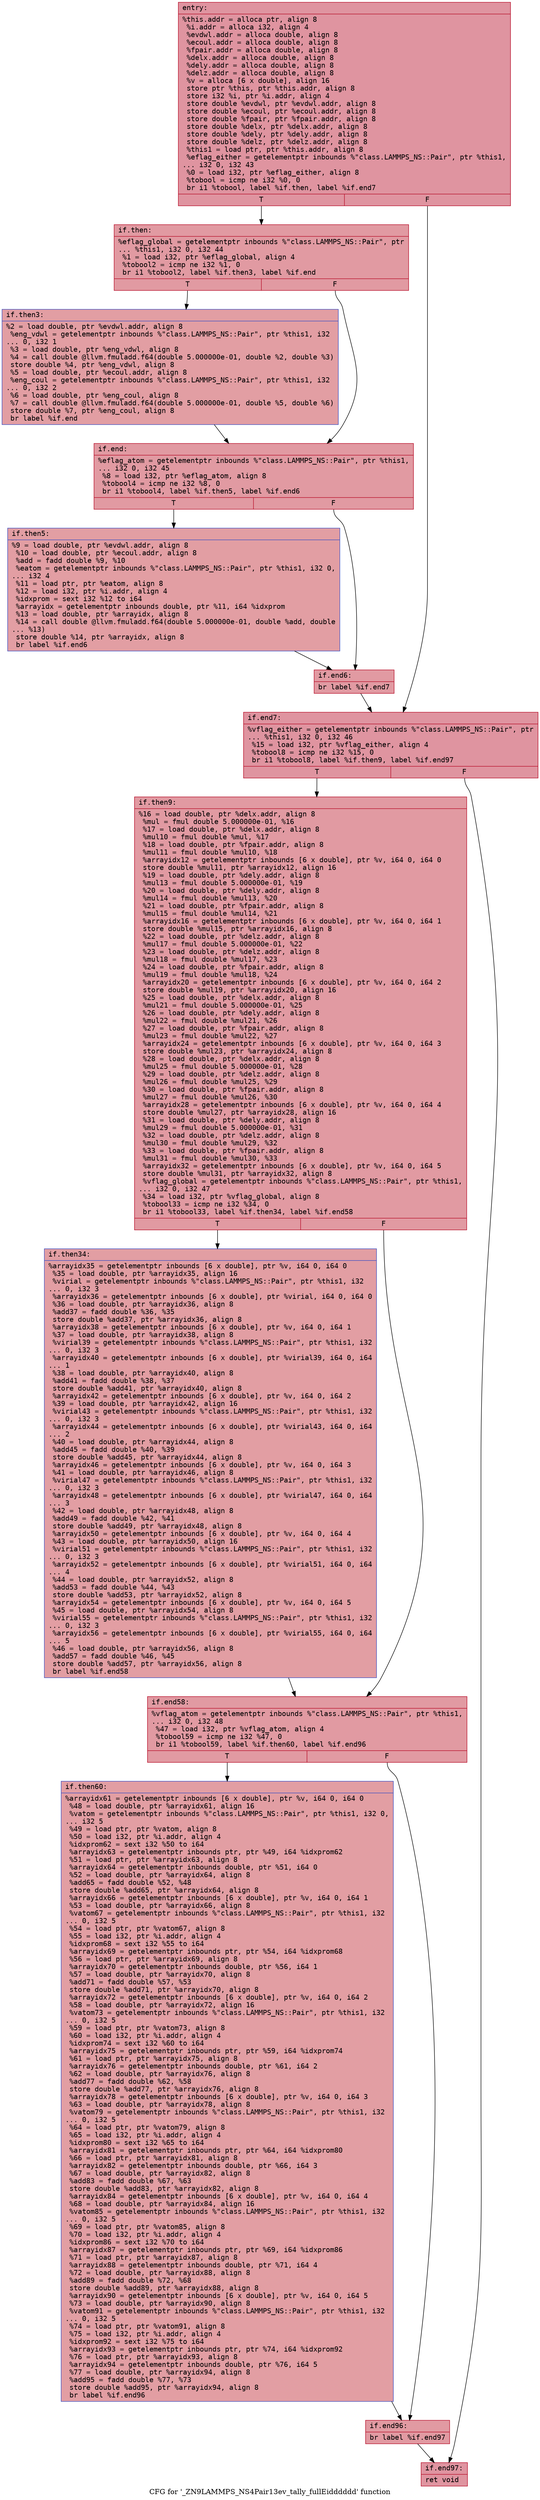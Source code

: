 digraph "CFG for '_ZN9LAMMPS_NS4Pair13ev_tally_fullEidddddd' function" {
	label="CFG for '_ZN9LAMMPS_NS4Pair13ev_tally_fullEidddddd' function";

	Node0x55f5732ddf10 [shape=record,color="#b70d28ff", style=filled, fillcolor="#b70d2870" fontname="Courier",label="{entry:\l|  %this.addr = alloca ptr, align 8\l  %i.addr = alloca i32, align 4\l  %evdwl.addr = alloca double, align 8\l  %ecoul.addr = alloca double, align 8\l  %fpair.addr = alloca double, align 8\l  %delx.addr = alloca double, align 8\l  %dely.addr = alloca double, align 8\l  %delz.addr = alloca double, align 8\l  %v = alloca [6 x double], align 16\l  store ptr %this, ptr %this.addr, align 8\l  store i32 %i, ptr %i.addr, align 4\l  store double %evdwl, ptr %evdwl.addr, align 8\l  store double %ecoul, ptr %ecoul.addr, align 8\l  store double %fpair, ptr %fpair.addr, align 8\l  store double %delx, ptr %delx.addr, align 8\l  store double %dely, ptr %dely.addr, align 8\l  store double %delz, ptr %delz.addr, align 8\l  %this1 = load ptr, ptr %this.addr, align 8\l  %eflag_either = getelementptr inbounds %\"class.LAMMPS_NS::Pair\", ptr %this1,\l... i32 0, i32 43\l  %0 = load i32, ptr %eflag_either, align 8\l  %tobool = icmp ne i32 %0, 0\l  br i1 %tobool, label %if.then, label %if.end7\l|{<s0>T|<s1>F}}"];
	Node0x55f5732ddf10:s0 -> Node0x55f5732e0a50[tooltip="entry -> if.then\nProbability 62.50%" ];
	Node0x55f5732ddf10:s1 -> Node0x55f5732e0ac0[tooltip="entry -> if.end7\nProbability 37.50%" ];
	Node0x55f5732e0a50 [shape=record,color="#b70d28ff", style=filled, fillcolor="#bb1b2c70" fontname="Courier",label="{if.then:\l|  %eflag_global = getelementptr inbounds %\"class.LAMMPS_NS::Pair\", ptr\l... %this1, i32 0, i32 44\l  %1 = load i32, ptr %eflag_global, align 4\l  %tobool2 = icmp ne i32 %1, 0\l  br i1 %tobool2, label %if.then3, label %if.end\l|{<s0>T|<s1>F}}"];
	Node0x55f5732e0a50:s0 -> Node0x55f5732df5a0[tooltip="if.then -> if.then3\nProbability 62.50%" ];
	Node0x55f5732e0a50:s1 -> Node0x55f5732df620[tooltip="if.then -> if.end\nProbability 37.50%" ];
	Node0x55f5732df5a0 [shape=record,color="#3d50c3ff", style=filled, fillcolor="#be242e70" fontname="Courier",label="{if.then3:\l|  %2 = load double, ptr %evdwl.addr, align 8\l  %eng_vdwl = getelementptr inbounds %\"class.LAMMPS_NS::Pair\", ptr %this1, i32\l... 0, i32 1\l  %3 = load double, ptr %eng_vdwl, align 8\l  %4 = call double @llvm.fmuladd.f64(double 5.000000e-01, double %2, double %3)\l  store double %4, ptr %eng_vdwl, align 8\l  %5 = load double, ptr %ecoul.addr, align 8\l  %eng_coul = getelementptr inbounds %\"class.LAMMPS_NS::Pair\", ptr %this1, i32\l... 0, i32 2\l  %6 = load double, ptr %eng_coul, align 8\l  %7 = call double @llvm.fmuladd.f64(double 5.000000e-01, double %5, double %6)\l  store double %7, ptr %eng_coul, align 8\l  br label %if.end\l}"];
	Node0x55f5732df5a0 -> Node0x55f5732df620[tooltip="if.then3 -> if.end\nProbability 100.00%" ];
	Node0x55f5732df620 [shape=record,color="#b70d28ff", style=filled, fillcolor="#bb1b2c70" fontname="Courier",label="{if.end:\l|  %eflag_atom = getelementptr inbounds %\"class.LAMMPS_NS::Pair\", ptr %this1,\l... i32 0, i32 45\l  %8 = load i32, ptr %eflag_atom, align 8\l  %tobool4 = icmp ne i32 %8, 0\l  br i1 %tobool4, label %if.then5, label %if.end6\l|{<s0>T|<s1>F}}"];
	Node0x55f5732df620:s0 -> Node0x55f5732e1aa0[tooltip="if.end -> if.then5\nProbability 62.50%" ];
	Node0x55f5732df620:s1 -> Node0x55f5732e1af0[tooltip="if.end -> if.end6\nProbability 37.50%" ];
	Node0x55f5732e1aa0 [shape=record,color="#3d50c3ff", style=filled, fillcolor="#be242e70" fontname="Courier",label="{if.then5:\l|  %9 = load double, ptr %evdwl.addr, align 8\l  %10 = load double, ptr %ecoul.addr, align 8\l  %add = fadd double %9, %10\l  %eatom = getelementptr inbounds %\"class.LAMMPS_NS::Pair\", ptr %this1, i32 0,\l... i32 4\l  %11 = load ptr, ptr %eatom, align 8\l  %12 = load i32, ptr %i.addr, align 4\l  %idxprom = sext i32 %12 to i64\l  %arrayidx = getelementptr inbounds double, ptr %11, i64 %idxprom\l  %13 = load double, ptr %arrayidx, align 8\l  %14 = call double @llvm.fmuladd.f64(double 5.000000e-01, double %add, double\l... %13)\l  store double %14, ptr %arrayidx, align 8\l  br label %if.end6\l}"];
	Node0x55f5732e1aa0 -> Node0x55f5732e1af0[tooltip="if.then5 -> if.end6\nProbability 100.00%" ];
	Node0x55f5732e1af0 [shape=record,color="#b70d28ff", style=filled, fillcolor="#bb1b2c70" fontname="Courier",label="{if.end6:\l|  br label %if.end7\l}"];
	Node0x55f5732e1af0 -> Node0x55f5732e0ac0[tooltip="if.end6 -> if.end7\nProbability 100.00%" ];
	Node0x55f5732e0ac0 [shape=record,color="#b70d28ff", style=filled, fillcolor="#b70d2870" fontname="Courier",label="{if.end7:\l|  %vflag_either = getelementptr inbounds %\"class.LAMMPS_NS::Pair\", ptr\l... %this1, i32 0, i32 46\l  %15 = load i32, ptr %vflag_either, align 4\l  %tobool8 = icmp ne i32 %15, 0\l  br i1 %tobool8, label %if.then9, label %if.end97\l|{<s0>T|<s1>F}}"];
	Node0x55f5732e0ac0:s0 -> Node0x55f5732e2680[tooltip="if.end7 -> if.then9\nProbability 62.50%" ];
	Node0x55f5732e0ac0:s1 -> Node0x55f5732e26d0[tooltip="if.end7 -> if.end97\nProbability 37.50%" ];
	Node0x55f5732e2680 [shape=record,color="#b70d28ff", style=filled, fillcolor="#bb1b2c70" fontname="Courier",label="{if.then9:\l|  %16 = load double, ptr %delx.addr, align 8\l  %mul = fmul double 5.000000e-01, %16\l  %17 = load double, ptr %delx.addr, align 8\l  %mul10 = fmul double %mul, %17\l  %18 = load double, ptr %fpair.addr, align 8\l  %mul11 = fmul double %mul10, %18\l  %arrayidx12 = getelementptr inbounds [6 x double], ptr %v, i64 0, i64 0\l  store double %mul11, ptr %arrayidx12, align 16\l  %19 = load double, ptr %dely.addr, align 8\l  %mul13 = fmul double 5.000000e-01, %19\l  %20 = load double, ptr %dely.addr, align 8\l  %mul14 = fmul double %mul13, %20\l  %21 = load double, ptr %fpair.addr, align 8\l  %mul15 = fmul double %mul14, %21\l  %arrayidx16 = getelementptr inbounds [6 x double], ptr %v, i64 0, i64 1\l  store double %mul15, ptr %arrayidx16, align 8\l  %22 = load double, ptr %delz.addr, align 8\l  %mul17 = fmul double 5.000000e-01, %22\l  %23 = load double, ptr %delz.addr, align 8\l  %mul18 = fmul double %mul17, %23\l  %24 = load double, ptr %fpair.addr, align 8\l  %mul19 = fmul double %mul18, %24\l  %arrayidx20 = getelementptr inbounds [6 x double], ptr %v, i64 0, i64 2\l  store double %mul19, ptr %arrayidx20, align 16\l  %25 = load double, ptr %delx.addr, align 8\l  %mul21 = fmul double 5.000000e-01, %25\l  %26 = load double, ptr %dely.addr, align 8\l  %mul22 = fmul double %mul21, %26\l  %27 = load double, ptr %fpair.addr, align 8\l  %mul23 = fmul double %mul22, %27\l  %arrayidx24 = getelementptr inbounds [6 x double], ptr %v, i64 0, i64 3\l  store double %mul23, ptr %arrayidx24, align 8\l  %28 = load double, ptr %delx.addr, align 8\l  %mul25 = fmul double 5.000000e-01, %28\l  %29 = load double, ptr %delz.addr, align 8\l  %mul26 = fmul double %mul25, %29\l  %30 = load double, ptr %fpair.addr, align 8\l  %mul27 = fmul double %mul26, %30\l  %arrayidx28 = getelementptr inbounds [6 x double], ptr %v, i64 0, i64 4\l  store double %mul27, ptr %arrayidx28, align 16\l  %31 = load double, ptr %dely.addr, align 8\l  %mul29 = fmul double 5.000000e-01, %31\l  %32 = load double, ptr %delz.addr, align 8\l  %mul30 = fmul double %mul29, %32\l  %33 = load double, ptr %fpair.addr, align 8\l  %mul31 = fmul double %mul30, %33\l  %arrayidx32 = getelementptr inbounds [6 x double], ptr %v, i64 0, i64 5\l  store double %mul31, ptr %arrayidx32, align 8\l  %vflag_global = getelementptr inbounds %\"class.LAMMPS_NS::Pair\", ptr %this1,\l... i32 0, i32 47\l  %34 = load i32, ptr %vflag_global, align 8\l  %tobool33 = icmp ne i32 %34, 0\l  br i1 %tobool33, label %if.then34, label %if.end58\l|{<s0>T|<s1>F}}"];
	Node0x55f5732e2680:s0 -> Node0x55f5732e4bd0[tooltip="if.then9 -> if.then34\nProbability 62.50%" ];
	Node0x55f5732e2680:s1 -> Node0x55f5732e4c50[tooltip="if.then9 -> if.end58\nProbability 37.50%" ];
	Node0x55f5732e4bd0 [shape=record,color="#3d50c3ff", style=filled, fillcolor="#be242e70" fontname="Courier",label="{if.then34:\l|  %arrayidx35 = getelementptr inbounds [6 x double], ptr %v, i64 0, i64 0\l  %35 = load double, ptr %arrayidx35, align 16\l  %virial = getelementptr inbounds %\"class.LAMMPS_NS::Pair\", ptr %this1, i32\l... 0, i32 3\l  %arrayidx36 = getelementptr inbounds [6 x double], ptr %virial, i64 0, i64 0\l  %36 = load double, ptr %arrayidx36, align 8\l  %add37 = fadd double %36, %35\l  store double %add37, ptr %arrayidx36, align 8\l  %arrayidx38 = getelementptr inbounds [6 x double], ptr %v, i64 0, i64 1\l  %37 = load double, ptr %arrayidx38, align 8\l  %virial39 = getelementptr inbounds %\"class.LAMMPS_NS::Pair\", ptr %this1, i32\l... 0, i32 3\l  %arrayidx40 = getelementptr inbounds [6 x double], ptr %virial39, i64 0, i64\l... 1\l  %38 = load double, ptr %arrayidx40, align 8\l  %add41 = fadd double %38, %37\l  store double %add41, ptr %arrayidx40, align 8\l  %arrayidx42 = getelementptr inbounds [6 x double], ptr %v, i64 0, i64 2\l  %39 = load double, ptr %arrayidx42, align 16\l  %virial43 = getelementptr inbounds %\"class.LAMMPS_NS::Pair\", ptr %this1, i32\l... 0, i32 3\l  %arrayidx44 = getelementptr inbounds [6 x double], ptr %virial43, i64 0, i64\l... 2\l  %40 = load double, ptr %arrayidx44, align 8\l  %add45 = fadd double %40, %39\l  store double %add45, ptr %arrayidx44, align 8\l  %arrayidx46 = getelementptr inbounds [6 x double], ptr %v, i64 0, i64 3\l  %41 = load double, ptr %arrayidx46, align 8\l  %virial47 = getelementptr inbounds %\"class.LAMMPS_NS::Pair\", ptr %this1, i32\l... 0, i32 3\l  %arrayidx48 = getelementptr inbounds [6 x double], ptr %virial47, i64 0, i64\l... 3\l  %42 = load double, ptr %arrayidx48, align 8\l  %add49 = fadd double %42, %41\l  store double %add49, ptr %arrayidx48, align 8\l  %arrayidx50 = getelementptr inbounds [6 x double], ptr %v, i64 0, i64 4\l  %43 = load double, ptr %arrayidx50, align 16\l  %virial51 = getelementptr inbounds %\"class.LAMMPS_NS::Pair\", ptr %this1, i32\l... 0, i32 3\l  %arrayidx52 = getelementptr inbounds [6 x double], ptr %virial51, i64 0, i64\l... 4\l  %44 = load double, ptr %arrayidx52, align 8\l  %add53 = fadd double %44, %43\l  store double %add53, ptr %arrayidx52, align 8\l  %arrayidx54 = getelementptr inbounds [6 x double], ptr %v, i64 0, i64 5\l  %45 = load double, ptr %arrayidx54, align 8\l  %virial55 = getelementptr inbounds %\"class.LAMMPS_NS::Pair\", ptr %this1, i32\l... 0, i32 3\l  %arrayidx56 = getelementptr inbounds [6 x double], ptr %virial55, i64 0, i64\l... 5\l  %46 = load double, ptr %arrayidx56, align 8\l  %add57 = fadd double %46, %45\l  store double %add57, ptr %arrayidx56, align 8\l  br label %if.end58\l}"];
	Node0x55f5732e4bd0 -> Node0x55f5732e4c50[tooltip="if.then34 -> if.end58\nProbability 100.00%" ];
	Node0x55f5732e4c50 [shape=record,color="#b70d28ff", style=filled, fillcolor="#bb1b2c70" fontname="Courier",label="{if.end58:\l|  %vflag_atom = getelementptr inbounds %\"class.LAMMPS_NS::Pair\", ptr %this1,\l... i32 0, i32 48\l  %47 = load i32, ptr %vflag_atom, align 4\l  %tobool59 = icmp ne i32 %47, 0\l  br i1 %tobool59, label %if.then60, label %if.end96\l|{<s0>T|<s1>F}}"];
	Node0x55f5732e4c50:s0 -> Node0x55f5732e76e0[tooltip="if.end58 -> if.then60\nProbability 62.50%" ];
	Node0x55f5732e4c50:s1 -> Node0x55f5732e7760[tooltip="if.end58 -> if.end96\nProbability 37.50%" ];
	Node0x55f5732e76e0 [shape=record,color="#3d50c3ff", style=filled, fillcolor="#be242e70" fontname="Courier",label="{if.then60:\l|  %arrayidx61 = getelementptr inbounds [6 x double], ptr %v, i64 0, i64 0\l  %48 = load double, ptr %arrayidx61, align 16\l  %vatom = getelementptr inbounds %\"class.LAMMPS_NS::Pair\", ptr %this1, i32 0,\l... i32 5\l  %49 = load ptr, ptr %vatom, align 8\l  %50 = load i32, ptr %i.addr, align 4\l  %idxprom62 = sext i32 %50 to i64\l  %arrayidx63 = getelementptr inbounds ptr, ptr %49, i64 %idxprom62\l  %51 = load ptr, ptr %arrayidx63, align 8\l  %arrayidx64 = getelementptr inbounds double, ptr %51, i64 0\l  %52 = load double, ptr %arrayidx64, align 8\l  %add65 = fadd double %52, %48\l  store double %add65, ptr %arrayidx64, align 8\l  %arrayidx66 = getelementptr inbounds [6 x double], ptr %v, i64 0, i64 1\l  %53 = load double, ptr %arrayidx66, align 8\l  %vatom67 = getelementptr inbounds %\"class.LAMMPS_NS::Pair\", ptr %this1, i32\l... 0, i32 5\l  %54 = load ptr, ptr %vatom67, align 8\l  %55 = load i32, ptr %i.addr, align 4\l  %idxprom68 = sext i32 %55 to i64\l  %arrayidx69 = getelementptr inbounds ptr, ptr %54, i64 %idxprom68\l  %56 = load ptr, ptr %arrayidx69, align 8\l  %arrayidx70 = getelementptr inbounds double, ptr %56, i64 1\l  %57 = load double, ptr %arrayidx70, align 8\l  %add71 = fadd double %57, %53\l  store double %add71, ptr %arrayidx70, align 8\l  %arrayidx72 = getelementptr inbounds [6 x double], ptr %v, i64 0, i64 2\l  %58 = load double, ptr %arrayidx72, align 16\l  %vatom73 = getelementptr inbounds %\"class.LAMMPS_NS::Pair\", ptr %this1, i32\l... 0, i32 5\l  %59 = load ptr, ptr %vatom73, align 8\l  %60 = load i32, ptr %i.addr, align 4\l  %idxprom74 = sext i32 %60 to i64\l  %arrayidx75 = getelementptr inbounds ptr, ptr %59, i64 %idxprom74\l  %61 = load ptr, ptr %arrayidx75, align 8\l  %arrayidx76 = getelementptr inbounds double, ptr %61, i64 2\l  %62 = load double, ptr %arrayidx76, align 8\l  %add77 = fadd double %62, %58\l  store double %add77, ptr %arrayidx76, align 8\l  %arrayidx78 = getelementptr inbounds [6 x double], ptr %v, i64 0, i64 3\l  %63 = load double, ptr %arrayidx78, align 8\l  %vatom79 = getelementptr inbounds %\"class.LAMMPS_NS::Pair\", ptr %this1, i32\l... 0, i32 5\l  %64 = load ptr, ptr %vatom79, align 8\l  %65 = load i32, ptr %i.addr, align 4\l  %idxprom80 = sext i32 %65 to i64\l  %arrayidx81 = getelementptr inbounds ptr, ptr %64, i64 %idxprom80\l  %66 = load ptr, ptr %arrayidx81, align 8\l  %arrayidx82 = getelementptr inbounds double, ptr %66, i64 3\l  %67 = load double, ptr %arrayidx82, align 8\l  %add83 = fadd double %67, %63\l  store double %add83, ptr %arrayidx82, align 8\l  %arrayidx84 = getelementptr inbounds [6 x double], ptr %v, i64 0, i64 4\l  %68 = load double, ptr %arrayidx84, align 16\l  %vatom85 = getelementptr inbounds %\"class.LAMMPS_NS::Pair\", ptr %this1, i32\l... 0, i32 5\l  %69 = load ptr, ptr %vatom85, align 8\l  %70 = load i32, ptr %i.addr, align 4\l  %idxprom86 = sext i32 %70 to i64\l  %arrayidx87 = getelementptr inbounds ptr, ptr %69, i64 %idxprom86\l  %71 = load ptr, ptr %arrayidx87, align 8\l  %arrayidx88 = getelementptr inbounds double, ptr %71, i64 4\l  %72 = load double, ptr %arrayidx88, align 8\l  %add89 = fadd double %72, %68\l  store double %add89, ptr %arrayidx88, align 8\l  %arrayidx90 = getelementptr inbounds [6 x double], ptr %v, i64 0, i64 5\l  %73 = load double, ptr %arrayidx90, align 8\l  %vatom91 = getelementptr inbounds %\"class.LAMMPS_NS::Pair\", ptr %this1, i32\l... 0, i32 5\l  %74 = load ptr, ptr %vatom91, align 8\l  %75 = load i32, ptr %i.addr, align 4\l  %idxprom92 = sext i32 %75 to i64\l  %arrayidx93 = getelementptr inbounds ptr, ptr %74, i64 %idxprom92\l  %76 = load ptr, ptr %arrayidx93, align 8\l  %arrayidx94 = getelementptr inbounds double, ptr %76, i64 5\l  %77 = load double, ptr %arrayidx94, align 8\l  %add95 = fadd double %77, %73\l  store double %add95, ptr %arrayidx94, align 8\l  br label %if.end96\l}"];
	Node0x55f5732e76e0 -> Node0x55f5732e7760[tooltip="if.then60 -> if.end96\nProbability 100.00%" ];
	Node0x55f5732e7760 [shape=record,color="#b70d28ff", style=filled, fillcolor="#bb1b2c70" fontname="Courier",label="{if.end96:\l|  br label %if.end97\l}"];
	Node0x55f5732e7760 -> Node0x55f5732e26d0[tooltip="if.end96 -> if.end97\nProbability 100.00%" ];
	Node0x55f5732e26d0 [shape=record,color="#b70d28ff", style=filled, fillcolor="#b70d2870" fontname="Courier",label="{if.end97:\l|  ret void\l}"];
}
